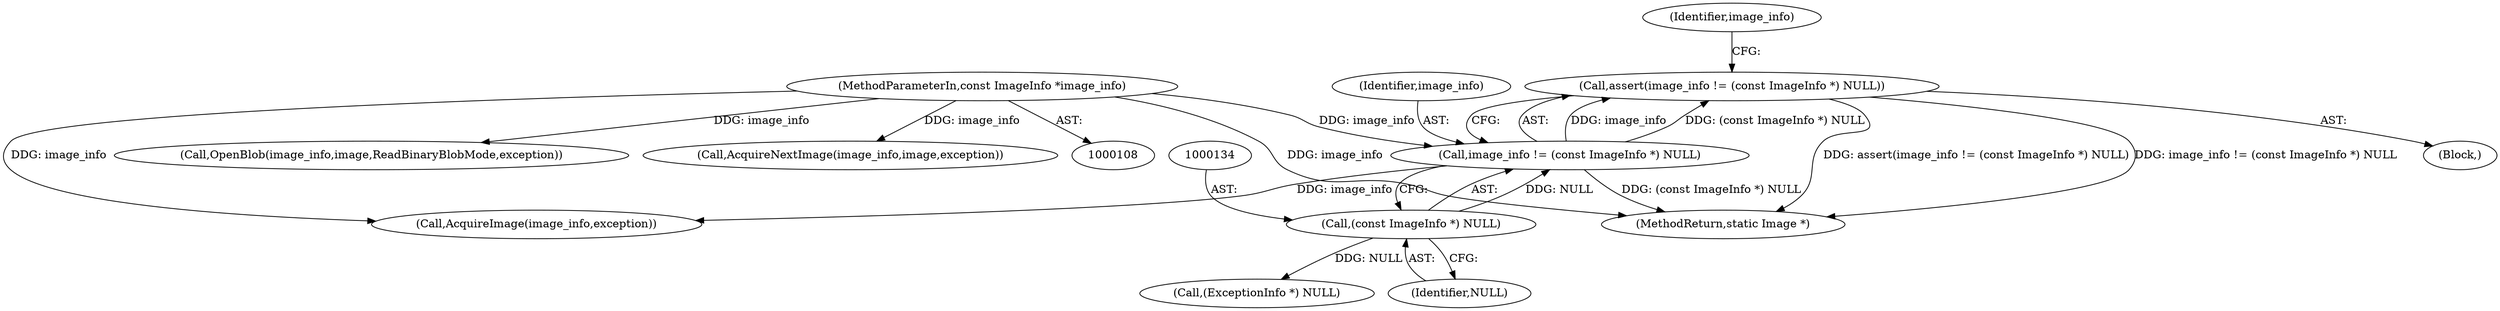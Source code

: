 digraph "0_ImageMagick_6b4aff0f117b978502ee5bcd6e753c17aec5a961@API" {
"1000130" [label="(Call,assert(image_info != (const ImageInfo *) NULL))"];
"1000131" [label="(Call,image_info != (const ImageInfo *) NULL)"];
"1000109" [label="(MethodParameterIn,const ImageInfo *image_info)"];
"1000133" [label="(Call,(const ImageInfo *) NULL)"];
"1000160" [label="(Call,(ExceptionInfo *) NULL)"];
"1001689" [label="(MethodReturn,static Image *)"];
"1000130" [label="(Call,assert(image_info != (const ImageInfo *) NULL))"];
"1000131" [label="(Call,image_info != (const ImageInfo *) NULL)"];
"1000176" [label="(Call,OpenBlob(image_info,image,ReadBinaryBlobMode,exception))"];
"1000135" [label="(Identifier,NULL)"];
"1000133" [label="(Call,(const ImageInfo *) NULL)"];
"1000139" [label="(Identifier,image_info)"];
"1000109" [label="(MethodParameterIn,const ImageInfo *image_info)"];
"1001639" [label="(Call,AcquireNextImage(image_info,image,exception))"];
"1000111" [label="(Block,)"];
"1000171" [label="(Call,AcquireImage(image_info,exception))"];
"1000132" [label="(Identifier,image_info)"];
"1000130" -> "1000111"  [label="AST: "];
"1000130" -> "1000131"  [label="CFG: "];
"1000131" -> "1000130"  [label="AST: "];
"1000139" -> "1000130"  [label="CFG: "];
"1000130" -> "1001689"  [label="DDG: assert(image_info != (const ImageInfo *) NULL)"];
"1000130" -> "1001689"  [label="DDG: image_info != (const ImageInfo *) NULL"];
"1000131" -> "1000130"  [label="DDG: image_info"];
"1000131" -> "1000130"  [label="DDG: (const ImageInfo *) NULL"];
"1000131" -> "1000133"  [label="CFG: "];
"1000132" -> "1000131"  [label="AST: "];
"1000133" -> "1000131"  [label="AST: "];
"1000131" -> "1001689"  [label="DDG: (const ImageInfo *) NULL"];
"1000109" -> "1000131"  [label="DDG: image_info"];
"1000133" -> "1000131"  [label="DDG: NULL"];
"1000131" -> "1000171"  [label="DDG: image_info"];
"1000109" -> "1000108"  [label="AST: "];
"1000109" -> "1001689"  [label="DDG: image_info"];
"1000109" -> "1000171"  [label="DDG: image_info"];
"1000109" -> "1000176"  [label="DDG: image_info"];
"1000109" -> "1001639"  [label="DDG: image_info"];
"1000133" -> "1000135"  [label="CFG: "];
"1000134" -> "1000133"  [label="AST: "];
"1000135" -> "1000133"  [label="AST: "];
"1000133" -> "1000160"  [label="DDG: NULL"];
}

